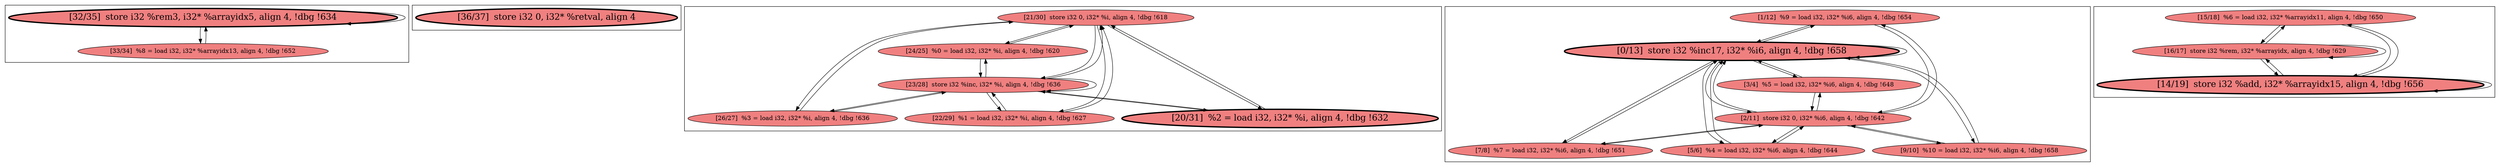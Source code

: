 
digraph G {





subgraph cluster4 {


node61 [penwidth=3.0,fontsize=20,fillcolor=lightcoral,label="[32/35]  store i32 %rem3, i32* %arrayidx5, align 4, !dbg !634",shape=ellipse,style=filled ]
node60 [fillcolor=lightcoral,label="[33/34]  %8 = load i32, i32* %arrayidx13, align 4, !dbg !652",shape=ellipse,style=filled ]

node61->node60 [ ]
node61->node61 [ ]
node60->node61 [ ]


}

subgraph cluster3 {


node59 [penwidth=3.0,fontsize=20,fillcolor=lightcoral,label="[36/37]  store i32 0, i32* %retval, align 4",shape=ellipse,style=filled ]



}

subgraph cluster2 {


node58 [fillcolor=lightcoral,label="[21/30]  store i32 0, i32* %i, align 4, !dbg !618",shape=ellipse,style=filled ]
node56 [fillcolor=lightcoral,label="[24/25]  %0 = load i32, i32* %i, align 4, !dbg !620",shape=ellipse,style=filled ]
node55 [fillcolor=lightcoral,label="[26/27]  %3 = load i32, i32* %i, align 4, !dbg !636",shape=ellipse,style=filled ]
node57 [fillcolor=lightcoral,label="[23/28]  store i32 %inc, i32* %i, align 4, !dbg !636",shape=ellipse,style=filled ]
node53 [fillcolor=lightcoral,label="[22/29]  %1 = load i32, i32* %i, align 4, !dbg !627",shape=ellipse,style=filled ]
node54 [penwidth=3.0,fontsize=20,fillcolor=lightcoral,label="[20/31]  %2 = load i32, i32* %i, align 4, !dbg !632",shape=ellipse,style=filled ]

node57->node57 [ ]
node58->node56 [ ]
node58->node55 [ ]
node58->node57 [ ]
node54->node58 [ ]
node56->node57 [ ]
node55->node57 [ ]
node57->node55 [ ]
node56->node58 [ ]
node53->node57 [ ]
node57->node53 [ ]
node54->node57 [ ]
node58->node54 [ ]
node53->node58 [ ]
node57->node54 [ ]
node57->node58 [ ]
node58->node53 [ ]
node55->node58 [ ]
node57->node56 [ ]


}

subgraph cluster0 {


node44 [fillcolor=lightcoral,label="[1/12]  %9 = load i32, i32* %i6, align 4, !dbg !654",shape=ellipse,style=filled ]
node43 [fillcolor=lightcoral,label="[9/10]  %10 = load i32, i32* %i6, align 4, !dbg !658",shape=ellipse,style=filled ]
node45 [penwidth=3.0,fontsize=20,fillcolor=lightcoral,label="[0/13]  store i32 %inc17, i32* %i6, align 4, !dbg !658",shape=ellipse,style=filled ]
node46 [fillcolor=lightcoral,label="[2/11]  store i32 0, i32* %i6, align 4, !dbg !642",shape=ellipse,style=filled ]
node47 [fillcolor=lightcoral,label="[7/8]  %7 = load i32, i32* %i6, align 4, !dbg !651",shape=ellipse,style=filled ]
node49 [fillcolor=lightcoral,label="[5/6]  %4 = load i32, i32* %i6, align 4, !dbg !644",shape=ellipse,style=filled ]
node48 [fillcolor=lightcoral,label="[3/4]  %5 = load i32, i32* %i6, align 4, !dbg !648",shape=ellipse,style=filled ]

node46->node48 [ ]
node45->node49 [ ]
node49->node45 [ ]
node45->node48 [ ]
node48->node45 [ ]
node45->node47 [ ]
node44->node46 [ ]
node45->node46 [ ]
node46->node44 [ ]
node49->node46 [ ]
node46->node49 [ ]
node48->node46 [ ]
node44->node45 [ ]
node47->node46 [ ]
node43->node45 [ ]
node46->node47 [ ]
node46->node43 [ ]
node46->node45 [ ]
node45->node45 [ ]
node45->node44 [ ]
node43->node46 [ ]
node47->node45 [ ]
node45->node43 [ ]


}

subgraph cluster1 {


node52 [fillcolor=lightcoral,label="[15/18]  %6 = load i32, i32* %arrayidx11, align 4, !dbg !650",shape=ellipse,style=filled ]
node50 [fillcolor=lightcoral,label="[16/17]  store i32 %rem, i32* %arrayidx, align 4, !dbg !629",shape=ellipse,style=filled ]
node51 [penwidth=3.0,fontsize=20,fillcolor=lightcoral,label="[14/19]  store i32 %add, i32* %arrayidx15, align 4, !dbg !656",shape=ellipse,style=filled ]

node51->node52 [ ]
node52->node50 [ ]
node52->node51 [ ]
node50->node52 [ ]
node50->node51 [ ]
node50->node50 [ ]
node51->node50 [ ]
node51->node51 [ ]


}

}
